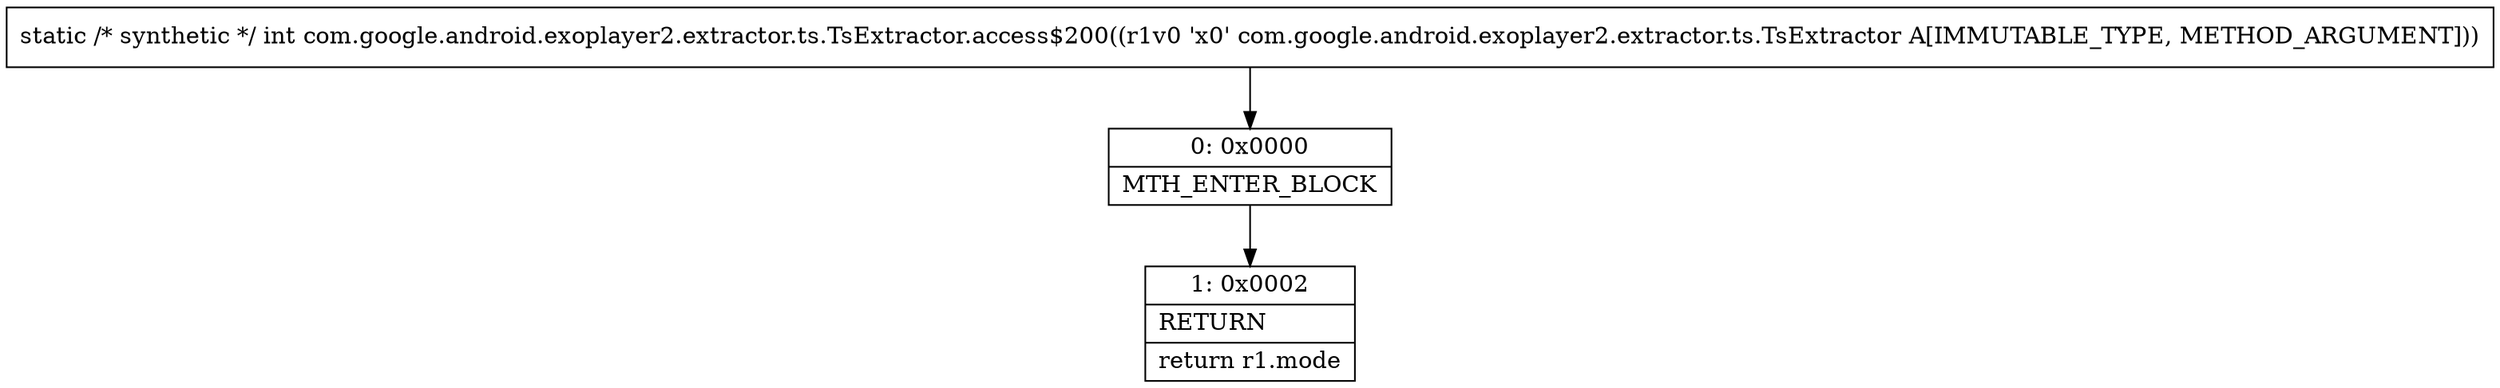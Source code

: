 digraph "CFG forcom.google.android.exoplayer2.extractor.ts.TsExtractor.access$200(Lcom\/google\/android\/exoplayer2\/extractor\/ts\/TsExtractor;)I" {
Node_0 [shape=record,label="{0\:\ 0x0000|MTH_ENTER_BLOCK\l}"];
Node_1 [shape=record,label="{1\:\ 0x0002|RETURN\l|return r1.mode\l}"];
MethodNode[shape=record,label="{static \/* synthetic *\/ int com.google.android.exoplayer2.extractor.ts.TsExtractor.access$200((r1v0 'x0' com.google.android.exoplayer2.extractor.ts.TsExtractor A[IMMUTABLE_TYPE, METHOD_ARGUMENT])) }"];
MethodNode -> Node_0;
Node_0 -> Node_1;
}

